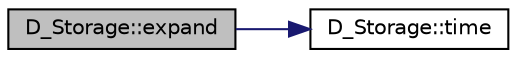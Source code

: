 digraph "D_Storage::expand"
{
 // LATEX_PDF_SIZE
  edge [fontname="Helvetica",fontsize="10",labelfontname="Helvetica",labelfontsize="10"];
  node [fontname="Helvetica",fontsize="10",shape=record];
  rankdir="LR";
  Node1 [label="D_Storage::expand",height=0.2,width=0.4,color="black", fillcolor="grey75", style="filled", fontcolor="black",tooltip=" "];
  Node1 -> Node2 [color="midnightblue",fontsize="10",style="solid"];
  Node2 [label="D_Storage::time",height=0.2,width=0.4,color="black", fillcolor="white", style="filled",URL="$class_d___storage.html#a27a5352bdb19f7887f0b1a46c6d3299d",tooltip=" "];
}
